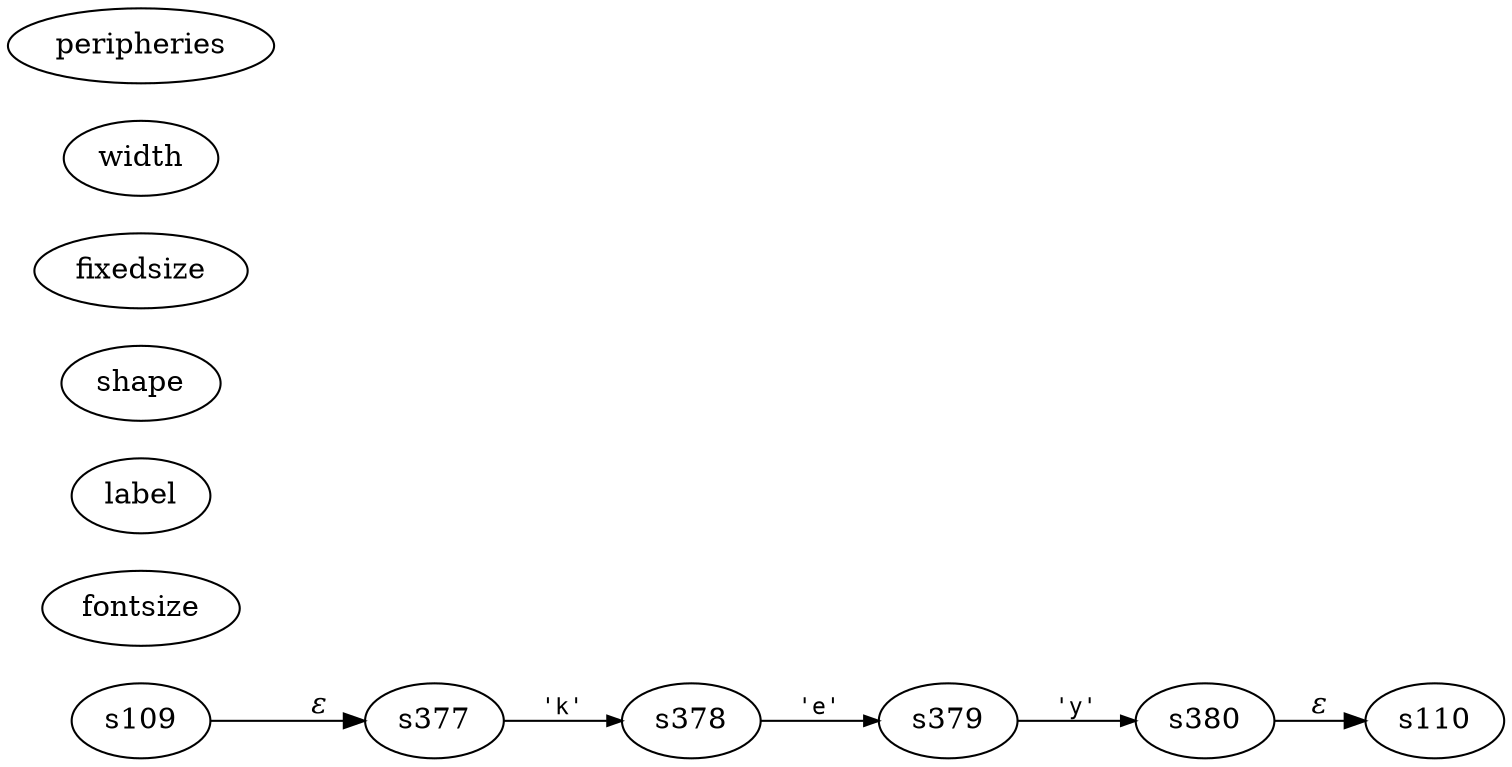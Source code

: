 digraph ATN {
rankdir=LR;
s110{fontsize:11, label:"110", shape:"doublecircle", fixedsize:true, width:.6};
s377{fontsize:11,label:"377", shape:"circle", fixedsize:true, width:.55, peripheries:1};
s378{fontsize:11,label:"378", shape:"circle", fixedsize:true, width:.55, peripheries:1};
s379{fontsize:11,label:"379", shape:"circle", fixedsize:true, width:.55, peripheries:1};
s380{fontsize:11,label:"380", shape:"circle", fixedsize:true, width:.55, peripheries:1};
s109{fontsize:11,label:"109", shape:"circle", fixedsize:true, width:.55, peripheries:1};
s109 -> s377 [fontname="Times-Italic", label="&epsilon;"];
s377 -> s378 [fontsize=11, fontname="Courier", arrowsize=.7, label = "'k'", arrowhead = normal];
s378 -> s379 [fontsize=11, fontname="Courier", arrowsize=.7, label = "'e'", arrowhead = normal];
s379 -> s380 [fontsize=11, fontname="Courier", arrowsize=.7, label = "'y'", arrowhead = normal];
s380 -> s110 [fontname="Times-Italic", label="&epsilon;"];
}